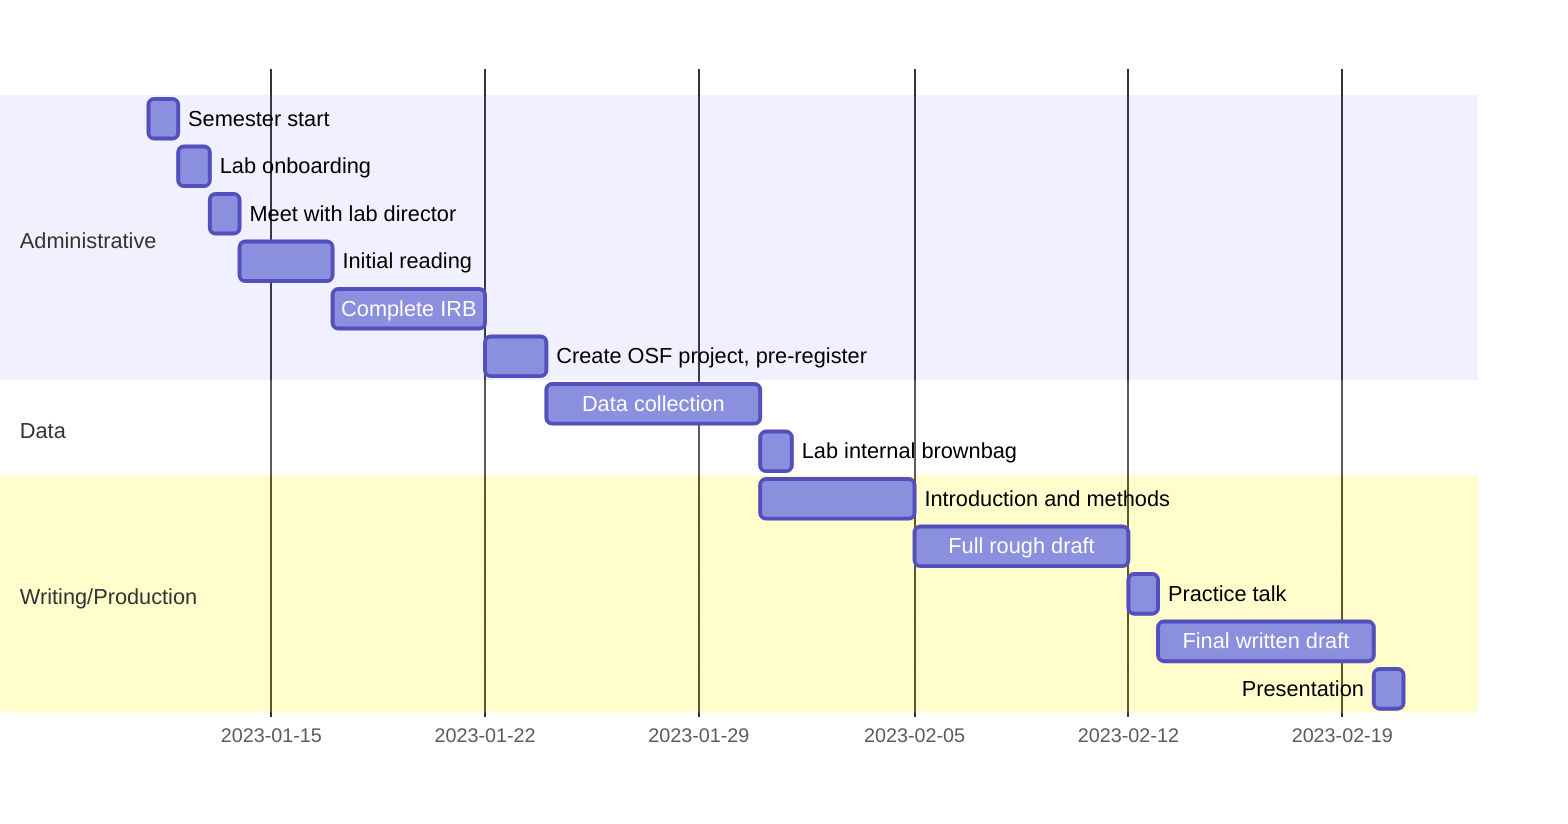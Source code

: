 gantt
  dateFormat  YYYY-MM-DD
  section Administrative
  Semester start                      :adm1, 2023-01-11, 1d
	Lab onboarding                      :onboarding, after adm1, 1d
  Meet with lab director              :labdir, after onboarding, 1d
	Initial reading                     :reading, after labdir, 3d
  Complete IRB                        :irb, after reading, 5d
  Create OSF project, pre-register    :osf, after irb, 2d
  section Data
  Data collection                     :data1, after osf, 1w
  Lab internal brownbag               :brownbag, after data1 , 1d
  section Writing/Production
  Introduction and methods            :methods, after data1, 5d
  Full rough draft                    :fullrough, after methods, 7d
  Practice talk                       :ptalk, after fullrough, 1d
	Final written draft                 :finaldraft, after ptalk, 7d
	Presentation                        :after finaldraft, 1d